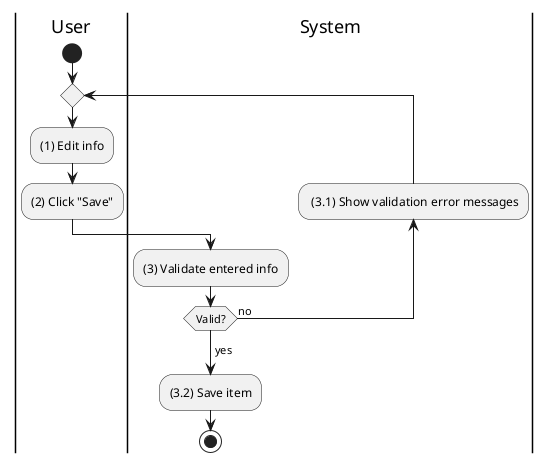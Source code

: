 @startuml purchase-order-update
|u|User
|s|System

|u|
start
repeat
    :(1) Edit info;
    :(2) Click "Save";
    |s|
    :(3) Validate entered info;
    backward: (3.1) Show validation error messages;
repeat while (Valid?) is (no)
->yes;
:(3.2) Save item;
stop
@enduml